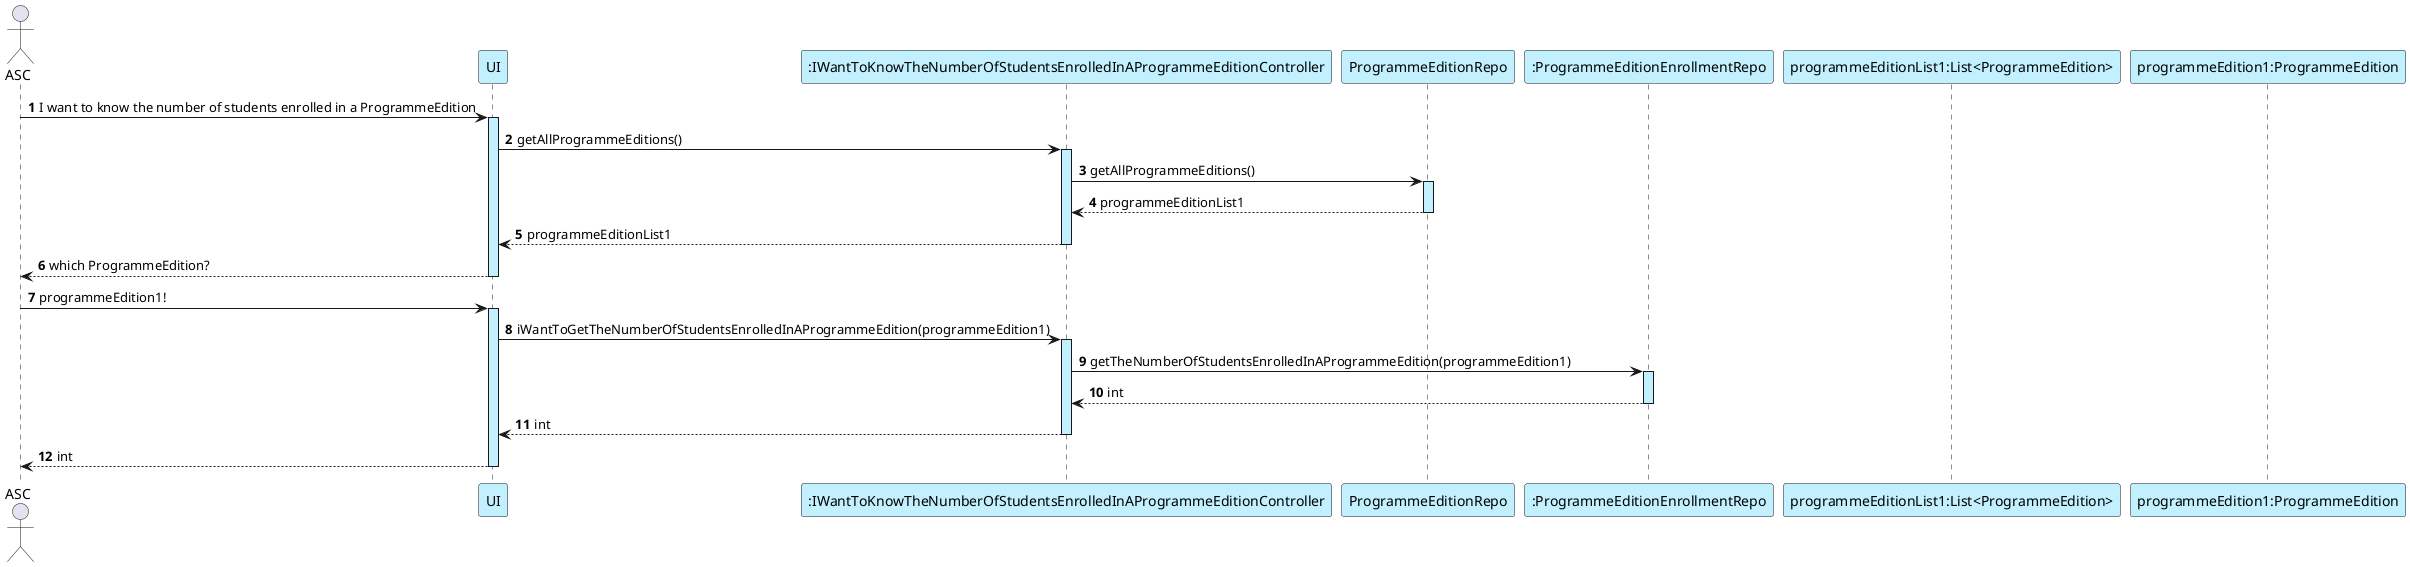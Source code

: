 @startuml US21
actor ASC
participant UI #application
participant ":IWantToKnowTheNumberOfStudentsEnrolledInAProgrammeEditionController" #application
participant "ProgrammeEditionRepo" #application
participant ":ProgrammeEditionEnrollmentRepo" #application
participant "programmeEditionList1:List<ProgrammeEdition>"#application
participant "programmeEdition1:ProgrammeEdition" #application

autonumber

ASC -> UI  ++ #application : I want to know the number of students enrolled in a ProgrammeEdition
UI -> ":IWantToKnowTheNumberOfStudentsEnrolledInAProgrammeEditionController" ++ #application: getAllProgrammeEditions()
":IWantToKnowTheNumberOfStudentsEnrolledInAProgrammeEditionController" -> "ProgrammeEditionRepo" ++ #application: getAllProgrammeEditions()
"ProgrammeEditionRepo" --> ":IWantToKnowTheNumberOfStudentsEnrolledInAProgrammeEditionController" -- : programmeEditionList1
":IWantToKnowTheNumberOfStudentsEnrolledInAProgrammeEditionController" --> UI -- : programmeEditionList1
UI --> ASC -- : which ProgrammeEdition?

ASC -> UI ++ #application: programmeEdition1!
UI -> ":IWantToKnowTheNumberOfStudentsEnrolledInAProgrammeEditionController" ++ #application: iWantToGetTheNumberOfStudentsEnrolledInAProgrammeEdition(programmeEdition1)
":IWantToKnowTheNumberOfStudentsEnrolledInAProgrammeEditionController" -> ":ProgrammeEditionEnrollmentRepo" ++ #application : getTheNumberOfStudentsEnrolledInAProgrammeEdition(programmeEdition1)
":ProgrammeEditionEnrollmentRepo" --> ":IWantToKnowTheNumberOfStudentsEnrolledInAProgrammeEditionController" -- #application : int
":IWantToKnowTheNumberOfStudentsEnrolledInAProgrammeEditionController" --> "UI" -- #application : int
"UI" --> ASC -- #application : int
@enduml